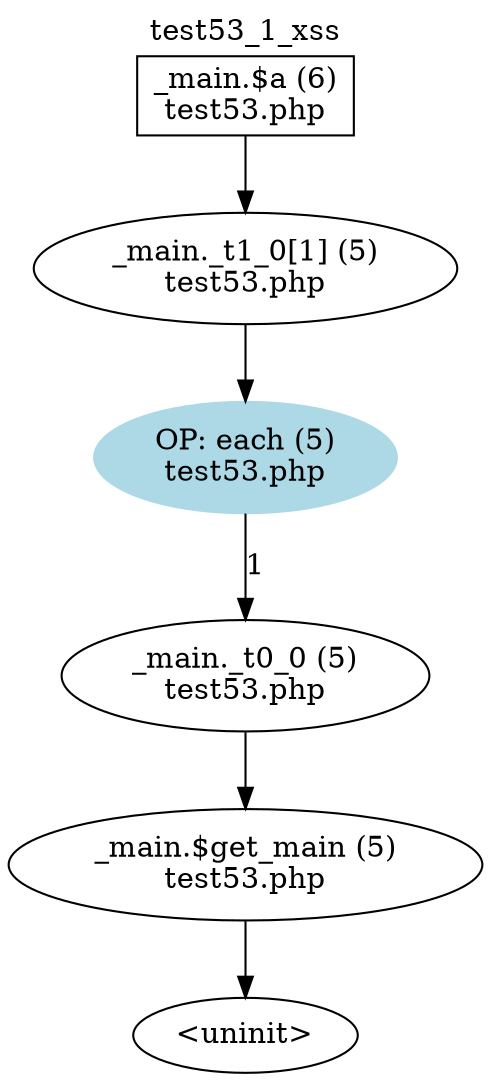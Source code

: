 digraph cfg {
  label="test53_1_xss";
  labelloc=t;
  n1 [shape=box, label="_main.$a (6)\ntest53.php"];
  n2 [shape=ellipse, label="_main._t1_0[1] (5)\ntest53.php"];
  n3 [shape=ellipse, label="OP: each (5)\ntest53.php",style=filled,color=lightblue];
  n4 [shape=ellipse, label="_main._t0_0 (5)\ntest53.php"];
  n5 [shape=ellipse, label="_main.$get_main (5)\ntest53.php"];
  n6 [shape=ellipse, label="<uninit>"];
  n1 -> n2;
  n2 -> n3;
  n3 -> n4[label="1"];
  n4 -> n5;
  n5 -> n6;
}
